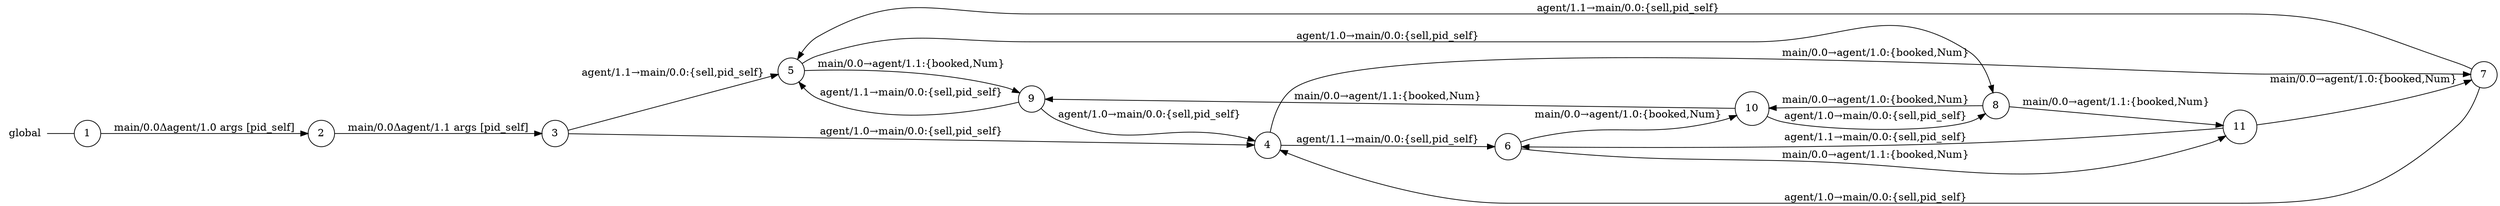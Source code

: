 digraph global {
	rankdir="LR";
	n_0 [label="global", shape="plaintext"];
	n_1 [id="5", shape=circle, label="5"];
	n_2 [id="11", shape=circle, label="11"];
	n_3 [id="6", shape=circle, label="6"];
	n_4 [id="10", shape=circle, label="10"];
	n_5 [id="1", shape=circle, label="1"];
	n_0 -> n_5 [arrowhead=none];
	n_6 [id="9", shape=circle, label="9"];
	n_7 [id="2", shape=circle, label="2"];
	n_8 [id="8", shape=circle, label="8"];
	n_9 [id="4", shape=circle, label="4"];
	n_10 [id="7", shape=circle, label="7"];
	n_11 [id="3", shape=circle, label="3"];

	n_2 -> n_10 [id="[$e|19]", label="main/0.0→agent/1.0:{booked,Num}"];
	n_8 -> n_2 [id="[$e|13]", label="main/0.0→agent/1.1:{booked,Num}"];
	n_2 -> n_3 [id="[$e|18]", label="agent/1.1→main/0.0:{sell,pid_self}"];
	n_11 -> n_9 [id="[$e|2]", label="agent/1.0→main/0.0:{sell,pid_self}"];
	n_11 -> n_1 [id="[$e|3]", label="agent/1.1→main/0.0:{sell,pid_self}"];
	n_3 -> n_2 [id="[$e|9]", label="main/0.0→agent/1.1:{booked,Num}"];
	n_6 -> n_1 [id="[$e|15]", label="agent/1.1→main/0.0:{sell,pid_self}"];
	n_1 -> n_8 [id="[$e|6]", label="agent/1.0→main/0.0:{sell,pid_self}"];
	n_3 -> n_4 [id="[$e|8]", label="main/0.0→agent/1.0:{booked,Num}"];
	n_5 -> n_7 [id="[$e|0]", label="main/0.0Δagent/1.0 args [pid_self]"];
	n_10 -> n_1 [id="[$e|10]", label="agent/1.1→main/0.0:{sell,pid_self}"];
	n_4 -> n_6 [id="[$e|17]", label="main/0.0→agent/1.1:{booked,Num}"];
	n_7 -> n_11 [id="[$e|1]", label="main/0.0Δagent/1.1 args [pid_self]"];
	n_6 -> n_9 [id="[$e|14]", label="agent/1.0→main/0.0:{sell,pid_self}"];
	n_8 -> n_4 [id="[$e|12]", label="main/0.0→agent/1.0:{booked,Num}"];
	n_1 -> n_6 [id="[$e|7]", label="main/0.0→agent/1.1:{booked,Num}"];
	n_4 -> n_8 [id="[$e|16]", label="agent/1.0→main/0.0:{sell,pid_self}"];
	n_10 -> n_9 [id="[$e|11]", label="agent/1.0→main/0.0:{sell,pid_self}"];
	n_9 -> n_10 [id="[$e|5]", label="main/0.0→agent/1.0:{booked,Num}"];
	n_9 -> n_3 [id="[$e|4]", label="agent/1.1→main/0.0:{sell,pid_self}"];
}
